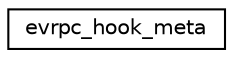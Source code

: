 digraph G
{
  edge [fontname="Helvetica",fontsize="10",labelfontname="Helvetica",labelfontsize="10"];
  node [fontname="Helvetica",fontsize="10",shape=record];
  rankdir="LR";
  Node1 [label="evrpc_hook_meta",height=0.2,width=0.4,color="black", fillcolor="white", style="filled",URL="$structevrpc__hook__meta.html"];
}
